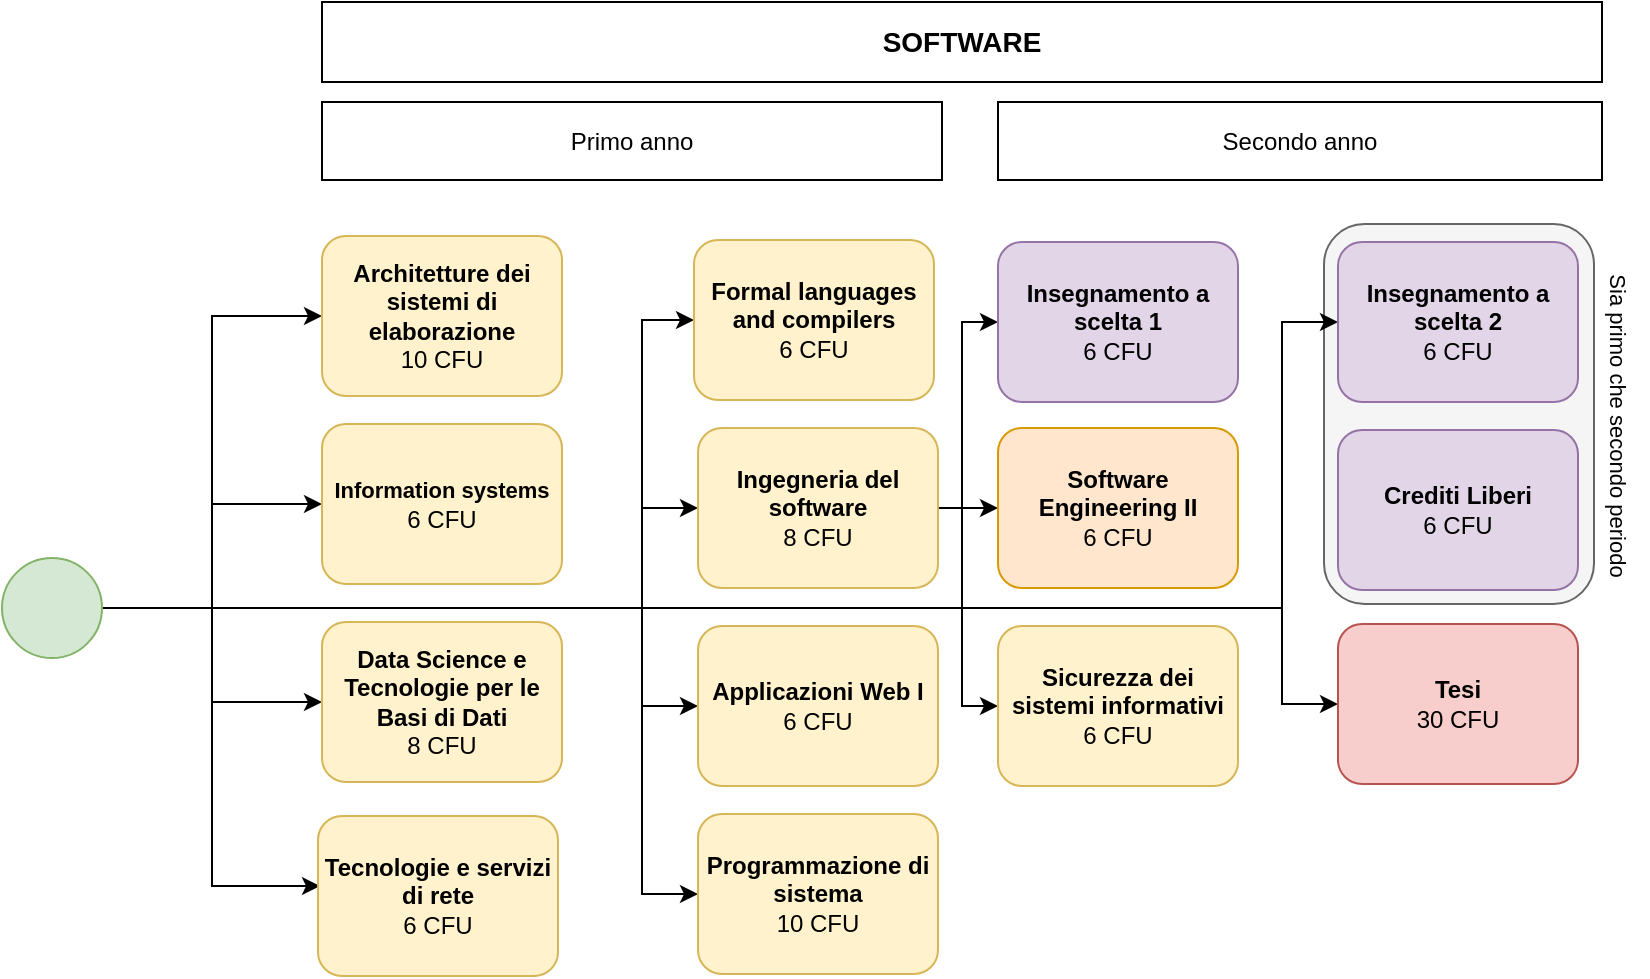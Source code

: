 <mxfile version="20.5.3" type="google"><diagram name="Page-1" id="2a216829-ef6e-dabb-86c1-c78162f3ba2b"><mxGraphModel grid="1" page="1" gridSize="10" guides="1" tooltips="1" connect="1" arrows="1" fold="1" pageScale="1" pageWidth="850" pageHeight="1100" background="#ffffff" math="0" shadow="0"><root><mxCell id="0"/><mxCell id="1" parent="0"/><mxCell id="MCNFXsd9LDx4mjRNs5VU-21" value="" style="rounded=1;whiteSpace=wrap;html=1;fontSize=11;fillColor=#f5f5f5;fontColor=#333333;strokeColor=#666666;" vertex="1" parent="1"><mxGeometry x="741" y="201" width="135" height="190" as="geometry"/></mxCell><mxCell id="MCNFXsd9LDx4mjRNs5VU-4" style="edgeStyle=orthogonalEdgeStyle;rounded=0;orthogonalLoop=1;jettySize=auto;html=1;fontSize=11;entryX=0;entryY=0.5;entryDx=0;entryDy=0;" edge="1" parent="1" source="7a84cebc1def654-1" target="7a84cebc1def654-2"><mxGeometry relative="1" as="geometry"><mxPoint x="200" y="393" as="targetPoint"/></mxGeometry></mxCell><mxCell id="MCNFXsd9LDx4mjRNs5VU-5" style="edgeStyle=orthogonalEdgeStyle;rounded=0;orthogonalLoop=1;jettySize=auto;html=1;fontSize=11;" edge="1" parent="1" source="7a84cebc1def654-1" target="a7WBXQTR9ZUwT1Na52DT-2"><mxGeometry relative="1" as="geometry"/></mxCell><mxCell id="MCNFXsd9LDx4mjRNs5VU-6" style="edgeStyle=orthogonalEdgeStyle;rounded=0;orthogonalLoop=1;jettySize=auto;html=1;fontSize=11;" edge="1" parent="1" source="7a84cebc1def654-1" target="a7WBXQTR9ZUwT1Na52DT-3"><mxGeometry relative="1" as="geometry"/></mxCell><mxCell id="MCNFXsd9LDx4mjRNs5VU-7" style="edgeStyle=orthogonalEdgeStyle;rounded=0;orthogonalLoop=1;jettySize=auto;html=1;entryX=0;entryY=0.5;entryDx=0;entryDy=0;fontSize=11;" edge="1" parent="1"><mxGeometry relative="1" as="geometry"><mxPoint x="131.0" y="393" as="sourcePoint"/><mxPoint x="239" y="532.0" as="targetPoint"/><Array as="points"><mxPoint x="185" y="393"/><mxPoint x="185" y="532"/></Array></mxGeometry></mxCell><mxCell id="MCNFXsd9LDx4mjRNs5VU-8" style="edgeStyle=orthogonalEdgeStyle;rounded=0;orthogonalLoop=1;jettySize=auto;html=1;fontSize=11;entryX=0;entryY=0.5;entryDx=0;entryDy=0;" edge="1" parent="1" source="7a84cebc1def654-1" target="a7WBXQTR9ZUwT1Na52DT-6"><mxGeometry relative="1" as="geometry"><mxPoint x="400" y="393" as="targetPoint"/><Array as="points"><mxPoint x="400" y="393"/><mxPoint x="400" y="249"/></Array></mxGeometry></mxCell><mxCell id="MCNFXsd9LDx4mjRNs5VU-10" style="edgeStyle=orthogonalEdgeStyle;rounded=0;orthogonalLoop=1;jettySize=auto;html=1;entryX=0;entryY=0.5;entryDx=0;entryDy=0;fontSize=11;" edge="1" parent="1" source="7a84cebc1def654-1" target="a7WBXQTR9ZUwT1Na52DT-8"><mxGeometry relative="1" as="geometry"><Array as="points"><mxPoint x="400" y="393"/><mxPoint x="400" y="343"/></Array></mxGeometry></mxCell><mxCell id="MCNFXsd9LDx4mjRNs5VU-11" style="edgeStyle=orthogonalEdgeStyle;rounded=0;orthogonalLoop=1;jettySize=auto;html=1;entryX=0;entryY=0.5;entryDx=0;entryDy=0;fontSize=11;" edge="1" parent="1" source="7a84cebc1def654-1" target="a7WBXQTR9ZUwT1Na52DT-13"><mxGeometry relative="1" as="geometry"><Array as="points"><mxPoint x="400" y="393"/><mxPoint x="400" y="442"/></Array></mxGeometry></mxCell><mxCell id="MCNFXsd9LDx4mjRNs5VU-12" style="edgeStyle=orthogonalEdgeStyle;rounded=0;orthogonalLoop=1;jettySize=auto;html=1;entryX=0;entryY=0.5;entryDx=0;entryDy=0;fontSize=11;" edge="1" parent="1" source="7a84cebc1def654-1" target="a7WBXQTR9ZUwT1Na52DT-14"><mxGeometry relative="1" as="geometry"><Array as="points"><mxPoint x="400" y="393"/><mxPoint x="400" y="536"/></Array></mxGeometry></mxCell><mxCell id="MCNFXsd9LDx4mjRNs5VU-17" style="edgeStyle=orthogonalEdgeStyle;rounded=0;orthogonalLoop=1;jettySize=auto;html=1;entryX=0;entryY=0.5;entryDx=0;entryDy=0;fontSize=11;" edge="1" parent="1" source="7a84cebc1def654-1" target="a7WBXQTR9ZUwT1Na52DT-28"><mxGeometry relative="1" as="geometry"><Array as="points"><mxPoint x="560" y="393"/><mxPoint x="560" y="250"/></Array></mxGeometry></mxCell><mxCell id="MCNFXsd9LDx4mjRNs5VU-20" style="edgeStyle=orthogonalEdgeStyle;rounded=0;orthogonalLoop=1;jettySize=auto;html=1;fontSize=11;" edge="1" parent="1" source="7a84cebc1def654-1" target="a7WBXQTR9ZUwT1Na52DT-22"><mxGeometry relative="1" as="geometry"><Array as="points"><mxPoint x="560" y="393"/><mxPoint x="560" y="442"/></Array></mxGeometry></mxCell><mxCell id="MCNFXsd9LDx4mjRNs5VU-25" style="edgeStyle=orthogonalEdgeStyle;rounded=0;orthogonalLoop=1;jettySize=auto;html=1;entryX=0;entryY=0.5;entryDx=0;entryDy=0;fontSize=11;" edge="1" parent="1" source="7a84cebc1def654-1" target="MCNFXsd9LDx4mjRNs5VU-14"><mxGeometry relative="1" as="geometry"><Array as="points"><mxPoint x="720" y="393"/><mxPoint x="720" y="250"/></Array></mxGeometry></mxCell><mxCell id="MCNFXsd9LDx4mjRNs5VU-26" style="edgeStyle=orthogonalEdgeStyle;rounded=0;orthogonalLoop=1;jettySize=auto;html=1;fontSize=11;" edge="1" parent="1" source="7a84cebc1def654-1" target="MCNFXsd9LDx4mjRNs5VU-15"><mxGeometry relative="1" as="geometry"><Array as="points"><mxPoint x="720" y="393"/><mxPoint x="720" y="441"/></Array></mxGeometry></mxCell><mxCell id="7a84cebc1def654-1" value="" style="shape=mxgraph.bpmn.shape;html=1;verticalLabelPosition=bottom;labelBackgroundColor=#ffffff;verticalAlign=top;perimeter=ellipsePerimeter;outline=standard;symbol=general;fillColor=#d5e8d4;strokeColor=#82b366;rounded=1;" vertex="1" parent="1"><mxGeometry x="80" y="368" width="50" height="50" as="geometry"/></mxCell><mxCell id="7a84cebc1def654-2" value="&lt;span style=&quot;&quot;&gt;&#9;&lt;/span&gt;&lt;b&gt;Architetture dei sistemi di elaborazione&lt;/b&gt;&lt;br&gt;10 CFU" style="shape=ext;rounded=1;html=1;whiteSpace=wrap;strokeColor=#d6b656;fillColor=#fff2cc;shadow=0;" vertex="1" parent="1"><mxGeometry x="240" y="207" width="120" height="80" as="geometry"/></mxCell><mxCell id="a7WBXQTR9ZUwT1Na52DT-2" value="&lt;b style=&quot;font-size: 11px;&quot;&gt;Information systems&lt;br&gt;&lt;/b&gt;6 CFU" style="shape=ext;rounded=1;html=1;whiteSpace=wrap;strokeColor=#d6b656;fillColor=#fff2cc;shadow=0;" vertex="1" parent="1"><mxGeometry x="240" y="301" width="120" height="80" as="geometry"/></mxCell><mxCell id="a7WBXQTR9ZUwT1Na52DT-3" value="&lt;span style=&quot;&quot;&gt;&#9;&lt;/span&gt;&lt;b&gt;Data Science e Tecnologie per le Basi di Dati&lt;/b&gt;&lt;br&gt;8 CFU" style="shape=ext;rounded=1;html=1;whiteSpace=wrap;strokeColor=#d6b656;fillColor=#fff2cc;glass=0;shadow=0;sketch=0;" vertex="1" parent="1"><mxGeometry x="240" y="400" width="120" height="80" as="geometry"/></mxCell><mxCell id="a7WBXQTR9ZUwT1Na52DT-6" value="&lt;b&gt;Formal languages and compilers&lt;/b&gt;&lt;br&gt;6 CFU" style="shape=ext;rounded=1;html=1;whiteSpace=wrap;strokeColor=#d6b656;fillColor=#fff2cc;shadow=0;" vertex="1" parent="1"><mxGeometry x="426" y="209" width="120" height="80" as="geometry"/></mxCell><mxCell id="MCNFXsd9LDx4mjRNs5VU-19" style="edgeStyle=orthogonalEdgeStyle;rounded=0;orthogonalLoop=1;jettySize=auto;html=1;fontSize=11;" edge="1" parent="1" source="a7WBXQTR9ZUwT1Na52DT-8" target="a7WBXQTR9ZUwT1Na52DT-20"><mxGeometry relative="1" as="geometry"/></mxCell><mxCell id="a7WBXQTR9ZUwT1Na52DT-8" value="&lt;b&gt;&lt;span style=&quot;&quot;&gt;&#9;&lt;/span&gt;Ingegneria del software&lt;/b&gt;&lt;br&gt;8 CFU" style="shape=ext;rounded=1;html=1;whiteSpace=wrap;strokeColor=#d6b656;fillColor=#fff2cc;shadow=0;" vertex="1" parent="1"><mxGeometry x="428" y="303" width="120" height="80" as="geometry"/></mxCell><mxCell id="a7WBXQTR9ZUwT1Na52DT-13" value="&lt;b&gt;Applicazioni Web I&lt;br&gt;&lt;/b&gt;6 CFU" style="shape=ext;rounded=1;html=1;whiteSpace=wrap;strokeColor=#d6b656;fillColor=#fff2cc;shadow=0;" vertex="1" parent="1"><mxGeometry x="428" y="402" width="120" height="80" as="geometry"/></mxCell><mxCell id="a7WBXQTR9ZUwT1Na52DT-14" value="&lt;b&gt;&lt;span style=&quot;&quot;&gt;&#9;&lt;/span&gt;Programmazione di sistema&lt;br&gt;&lt;/b&gt;10 CFU" style="shape=ext;rounded=1;html=1;whiteSpace=wrap;strokeColor=#d6b656;fillColor=#fff2cc;shadow=0;" vertex="1" parent="1"><mxGeometry x="428" y="496" width="120" height="80" as="geometry"/></mxCell><mxCell id="a7WBXQTR9ZUwT1Na52DT-20" value="&lt;b&gt;Software Engineering II&lt;br&gt;&lt;/b&gt;6 CFU" style="shape=ext;rounded=1;html=1;whiteSpace=wrap;strokeColor=#d79b00;fillColor=#ffe6cc;shadow=0;" vertex="1" parent="1"><mxGeometry x="578" y="303" width="120" height="80" as="geometry"/></mxCell><mxCell id="a7WBXQTR9ZUwT1Na52DT-22" value="&lt;b&gt;&lt;span style=&quot;&quot;&gt;&#9;&lt;/span&gt;Sicurezza dei sistemi informativi&lt;br&gt;&lt;/b&gt;6 CFU" style="shape=ext;rounded=1;html=1;whiteSpace=wrap;strokeColor=#d6b656;fillColor=#fff2cc;shadow=0;" vertex="1" parent="1"><mxGeometry x="578" y="402" width="120" height="80" as="geometry"/></mxCell><mxCell id="a7WBXQTR9ZUwT1Na52DT-28" value="&lt;b&gt;&lt;span style=&quot;&quot;&gt;&#9;&lt;/span&gt;Insegnamento a scelta 1&lt;/b&gt;&lt;br&gt;6&lt;b&gt;&amp;nbsp;&lt;/b&gt;CFU" style="shape=ext;rounded=1;html=1;whiteSpace=wrap;strokeColor=#9673a6;fillColor=#e1d5e7;shadow=0;" vertex="1" parent="1"><mxGeometry x="578" y="210" width="120" height="80" as="geometry"/></mxCell><mxCell id="a7WBXQTR9ZUwT1Na52DT-50" value="Primo anno" style="rounded=0;whiteSpace=wrap;html=1;" vertex="1" parent="1"><mxGeometry x="240" y="140" width="310" height="39" as="geometry"/></mxCell><mxCell id="a7WBXQTR9ZUwT1Na52DT-51" value="Secondo anno" style="rounded=0;whiteSpace=wrap;html=1;" vertex="1" parent="1"><mxGeometry x="578" y="140" width="302" height="39" as="geometry"/></mxCell><mxCell id="MCNFXsd9LDx4mjRNs5VU-3" value="&lt;b&gt;Tecnologie e servizi di rete&lt;br&gt;&lt;/b&gt;6 CFU" style="shape=ext;rounded=1;html=1;whiteSpace=wrap;strokeColor=#d6b656;fillColor=#fff2cc;glass=0;shadow=0;sketch=0;" vertex="1" parent="1"><mxGeometry x="238" y="497" width="120" height="80" as="geometry"/></mxCell><mxCell id="MCNFXsd9LDx4mjRNs5VU-13" value="&lt;b&gt;Crediti Liberi&lt;/b&gt;&lt;br&gt;6 CFU" style="shape=ext;rounded=1;html=1;whiteSpace=wrap;strokeColor=#9673a6;fillColor=#e1d5e7;shadow=0;" vertex="1" parent="1"><mxGeometry x="748" y="304" width="120" height="80" as="geometry"/></mxCell><mxCell id="MCNFXsd9LDx4mjRNs5VU-14" value="&lt;b&gt;Insegnamento a scelta 2&lt;/b&gt;&lt;br&gt;6 CFU" style="shape=ext;rounded=1;html=1;whiteSpace=wrap;strokeColor=#9673a6;fillColor=#e1d5e7;shadow=0;" vertex="1" parent="1"><mxGeometry x="748" y="210" width="120" height="80" as="geometry"/></mxCell><mxCell id="MCNFXsd9LDx4mjRNs5VU-15" value="&lt;b&gt;Tesi&lt;/b&gt;&lt;br&gt;30 CFU" style="shape=ext;rounded=1;html=1;whiteSpace=wrap;strokeColor=#b85450;fillColor=#f8cecc;shadow=0;" vertex="1" parent="1"><mxGeometry x="748" y="401" width="120" height="80" as="geometry"/></mxCell><mxCell id="MCNFXsd9LDx4mjRNs5VU-24" value="Sia primo che secondo periodo" style="text;html=1;strokeColor=none;fillColor=none;align=center;verticalAlign=middle;whiteSpace=wrap;rounded=0;fontSize=11;rotation=90;" vertex="1" parent="1"><mxGeometry x="803" y="287" width="170" height="30" as="geometry"/></mxCell><mxCell id="MCNFXsd9LDx4mjRNs5VU-28" value="&lt;b&gt;&lt;font style=&quot;font-size: 14px;&quot;&gt;SOFTWARE&lt;/font&gt;&lt;/b&gt;" style="rounded=0;whiteSpace=wrap;html=1;glass=0;" vertex="1" parent="1"><mxGeometry x="240" y="90" width="640" height="40" as="geometry"/></mxCell></root></mxGraphModel></diagram></mxfile>